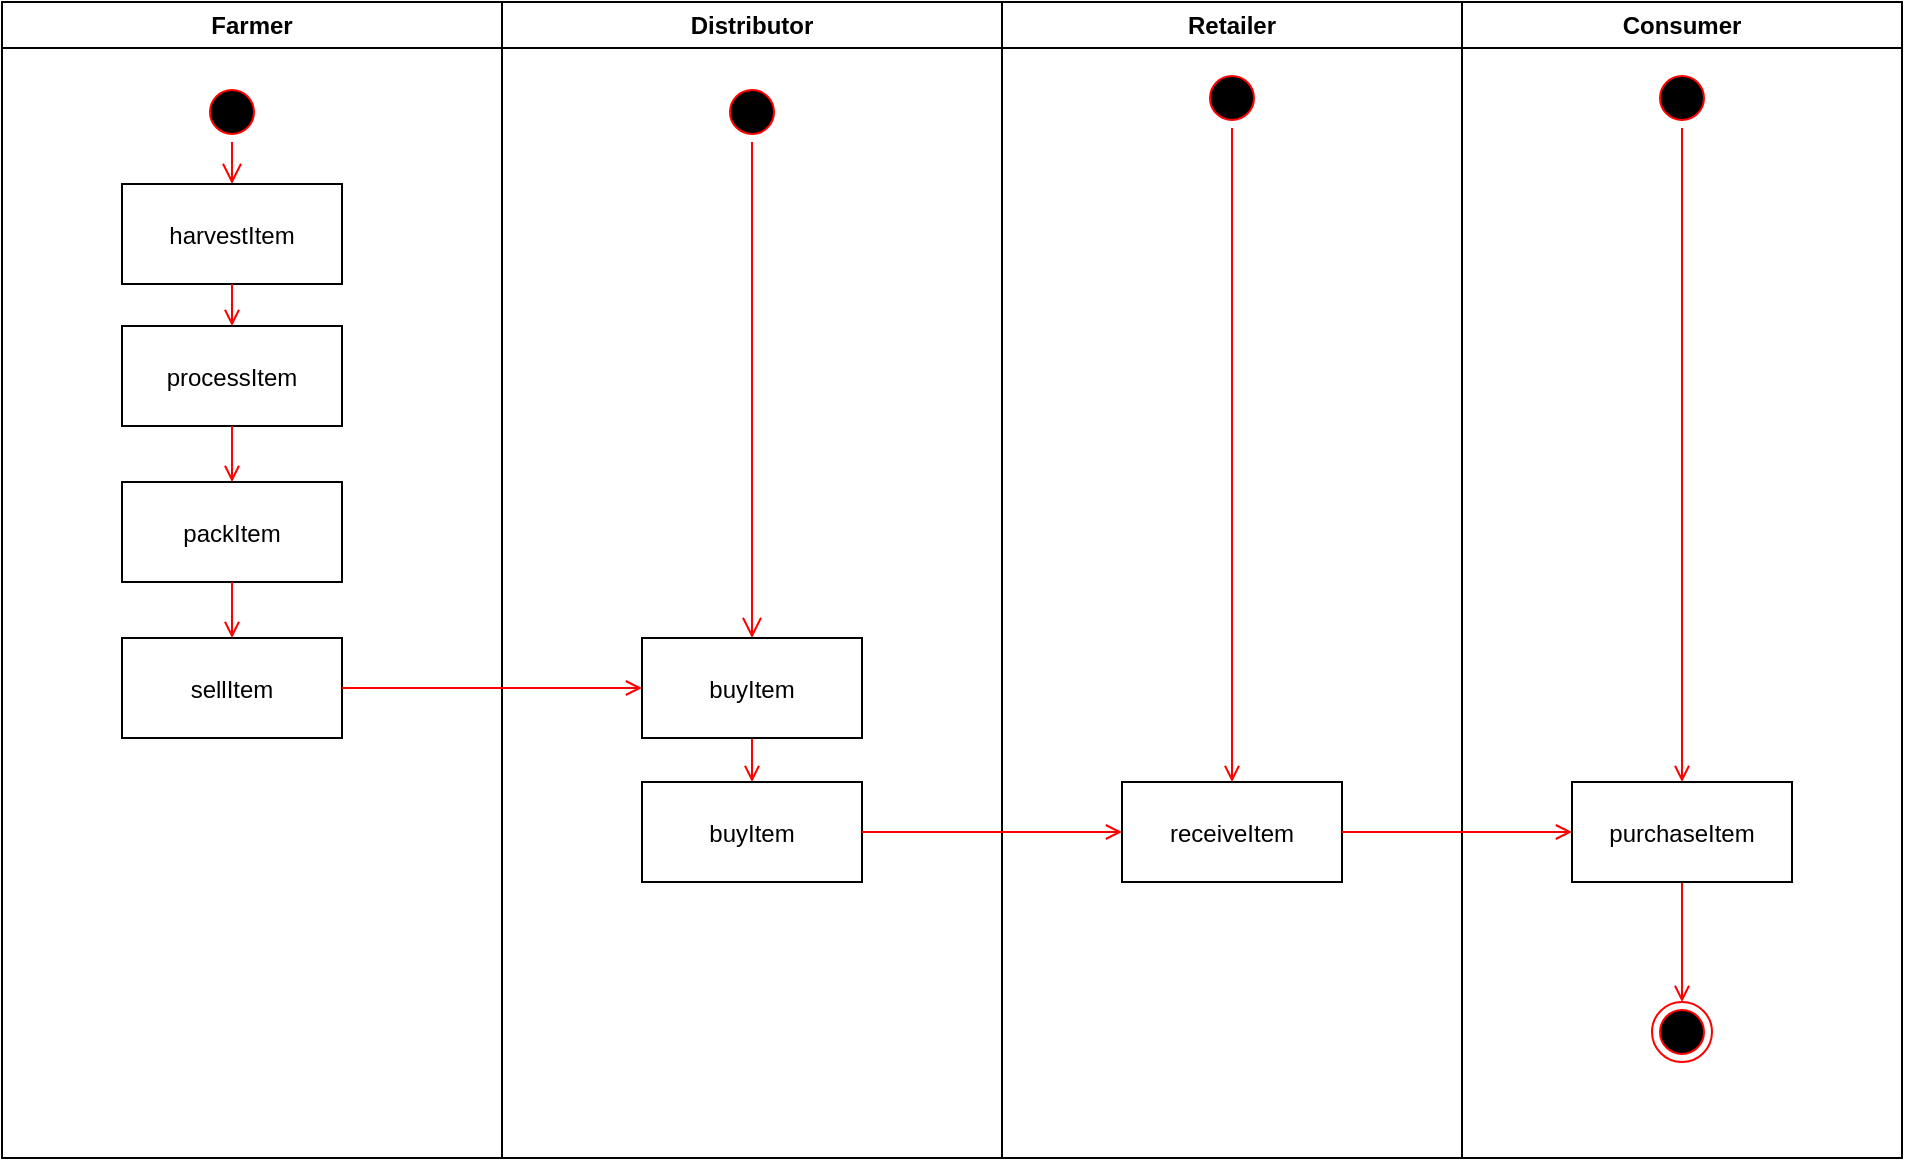 <mxfile version="12.1.0" type="device" pages="1"><diagram name="Page-1" id="e7e014a7-5840-1c2e-5031-d8a46d1fe8dd"><mxGraphModel dx="1408" dy="755" grid="1" gridSize="10" guides="1" tooltips="1" connect="1" arrows="1" fold="1" page="1" pageScale="1" pageWidth="1169" pageHeight="826" background="#ffffff" math="0" shadow="0"><root><mxCell id="0"/><mxCell id="1" parent="0"/><mxCell id="2" value="Farmer" style="swimlane;whiteSpace=wrap" parent="1" vertex="1"><mxGeometry x="50" y="120" width="250" height="578" as="geometry"/></mxCell><mxCell id="5" value="" style="ellipse;shape=startState;fillColor=#000000;strokeColor=#ff0000;" parent="2" vertex="1"><mxGeometry x="100" y="40" width="30" height="30" as="geometry"/></mxCell><mxCell id="6" value="" style="edgeStyle=elbowEdgeStyle;elbow=horizontal;verticalAlign=bottom;endArrow=open;endSize=8;strokeColor=#FF0000;endFill=1;rounded=0;exitX=0.5;exitY=1;exitDx=0;exitDy=0;" parent="2" source="5" target="7" edge="1"><mxGeometry x="100" y="40" as="geometry"><mxPoint x="115" y="110" as="targetPoint"/></mxGeometry></mxCell><mxCell id="7" value="harvestItem" style="" parent="2" vertex="1"><mxGeometry x="60" y="91" width="110" height="50" as="geometry"/></mxCell><mxCell id="8" value="processItem" style="" parent="2" vertex="1"><mxGeometry x="60" y="162" width="110" height="50" as="geometry"/></mxCell><mxCell id="9" value="" style="endArrow=open;strokeColor=#FF0000;endFill=1;rounded=0" parent="2" source="7" target="8" edge="1"><mxGeometry relative="1" as="geometry"/></mxCell><mxCell id="10" value="packItem" style="" parent="2" vertex="1"><mxGeometry x="60" y="240" width="110" height="50" as="geometry"/></mxCell><mxCell id="11" value="" style="endArrow=open;strokeColor=#FF0000;endFill=1;rounded=0" parent="2" source="8" target="10" edge="1"><mxGeometry relative="1" as="geometry"/></mxCell><mxCell id="3zBqJ-w6Ar4PkU-ZUd9L-61" value="sellItem" style="" vertex="1" parent="2"><mxGeometry x="60" y="318" width="110" height="50" as="geometry"/></mxCell><mxCell id="3zBqJ-w6Ar4PkU-ZUd9L-60" style="edgeStyle=orthogonalEdgeStyle;rounded=0;orthogonalLoop=1;jettySize=auto;html=1;strokeColor=#FF0000;endArrow=open;endFill=0;" edge="1" parent="2" source="10" target="3zBqJ-w6Ar4PkU-ZUd9L-61"><mxGeometry relative="1" as="geometry"><mxPoint x="115" y="402" as="targetPoint"/></mxGeometry></mxCell><mxCell id="3" value="Distributor" style="swimlane;whiteSpace=wrap" parent="1" vertex="1"><mxGeometry x="300" y="120" width="250" height="578" as="geometry"/></mxCell><mxCell id="13" value="" style="ellipse;shape=startState;fillColor=#000000;strokeColor=#ff0000;" parent="3" vertex="1"><mxGeometry x="110" y="40" width="30" height="30" as="geometry"/></mxCell><mxCell id="14" value="" style="elbow=horizontal;verticalAlign=bottom;endArrow=open;endSize=8;strokeColor=#FF0000;endFill=1;rounded=0;edgeStyle=orthogonalEdgeStyle;" parent="3" source="13" target="18" edge="1"><mxGeometry x="40" y="20" as="geometry"><mxPoint x="75" y="110" as="targetPoint"/><Array as="points"><mxPoint x="125" y="260"/><mxPoint x="125" y="260"/></Array></mxGeometry></mxCell><mxCell id="3zBqJ-w6Ar4PkU-ZUd9L-69" style="edgeStyle=orthogonalEdgeStyle;rounded=0;orthogonalLoop=1;jettySize=auto;html=1;exitX=0.5;exitY=1;exitDx=0;exitDy=0;entryX=0.5;entryY=0;entryDx=0;entryDy=0;endArrow=open;endFill=0;strokeColor=#FF0000;" edge="1" parent="3" source="18" target="3zBqJ-w6Ar4PkU-ZUd9L-68"><mxGeometry relative="1" as="geometry"/></mxCell><mxCell id="18" value="buyItem" style="" parent="3" vertex="1"><mxGeometry x="70" y="318" width="110" height="50" as="geometry"/></mxCell><mxCell id="3zBqJ-w6Ar4PkU-ZUd9L-68" value="buyItem" style="" vertex="1" parent="3"><mxGeometry x="70" y="390" width="110" height="50" as="geometry"/></mxCell><mxCell id="4" value="Retailer" style="swimlane;whiteSpace=wrap" parent="1" vertex="1"><mxGeometry x="550" y="120" width="230" height="578" as="geometry"/></mxCell><mxCell id="3zBqJ-w6Ar4PkU-ZUd9L-73" value="receiveItem" style="" vertex="1" parent="4"><mxGeometry x="60" y="390" width="110" height="50" as="geometry"/></mxCell><mxCell id="3zBqJ-w6Ar4PkU-ZUd9L-79" style="edgeStyle=orthogonalEdgeStyle;rounded=0;orthogonalLoop=1;jettySize=auto;html=1;entryX=0.5;entryY=0;entryDx=0;entryDy=0;endArrow=open;endFill=0;strokeColor=#FF0000;" edge="1" parent="4" source="3zBqJ-w6Ar4PkU-ZUd9L-75" target="3zBqJ-w6Ar4PkU-ZUd9L-73"><mxGeometry relative="1" as="geometry"/></mxCell><mxCell id="3zBqJ-w6Ar4PkU-ZUd9L-75" value="" style="ellipse;shape=startState;fillColor=#000000;strokeColor=#ff0000;" vertex="1" parent="4"><mxGeometry x="100" y="33" width="30" height="30" as="geometry"/></mxCell><mxCell id="20" value="" style="endArrow=open;strokeColor=#FF0000;endFill=1;rounded=0;exitX=1;exitY=0.5;exitDx=0;exitDy=0;" parent="1" source="3zBqJ-w6Ar4PkU-ZUd9L-61" target="18" edge="1"><mxGeometry relative="1" as="geometry"/></mxCell><mxCell id="3zBqJ-w6Ar4PkU-ZUd9L-41" value="Consumer" style="swimlane;whiteSpace=wrap;startSize=23;" vertex="1" parent="1"><mxGeometry x="780" y="120" width="220" height="578" as="geometry"/></mxCell><mxCell id="3zBqJ-w6Ar4PkU-ZUd9L-91" style="edgeStyle=orthogonalEdgeStyle;rounded=0;orthogonalLoop=1;jettySize=auto;html=1;exitX=0.5;exitY=1;exitDx=0;exitDy=0;entryX=0.5;entryY=0;entryDx=0;entryDy=0;endArrow=open;endFill=0;strokeColor=#FF0000;" edge="1" parent="3zBqJ-w6Ar4PkU-ZUd9L-41" source="3zBqJ-w6Ar4PkU-ZUd9L-42" target="3zBqJ-w6Ar4PkU-ZUd9L-88"><mxGeometry relative="1" as="geometry"/></mxCell><mxCell id="3zBqJ-w6Ar4PkU-ZUd9L-42" value="" style="ellipse;shape=startState;fillColor=#000000;strokeColor=#ff0000;" vertex="1" parent="3zBqJ-w6Ar4PkU-ZUd9L-41"><mxGeometry x="95" y="33" width="30" height="30" as="geometry"/></mxCell><mxCell id="3zBqJ-w6Ar4PkU-ZUd9L-90" style="edgeStyle=orthogonalEdgeStyle;rounded=0;orthogonalLoop=1;jettySize=auto;html=1;entryX=0.5;entryY=0;entryDx=0;entryDy=0;endArrow=open;endFill=0;strokeColor=#FF0000;" edge="1" parent="3zBqJ-w6Ar4PkU-ZUd9L-41" source="3zBqJ-w6Ar4PkU-ZUd9L-88" target="38"><mxGeometry relative="1" as="geometry"/></mxCell><mxCell id="3zBqJ-w6Ar4PkU-ZUd9L-88" value="purchaseItem" style="" vertex="1" parent="3zBqJ-w6Ar4PkU-ZUd9L-41"><mxGeometry x="55" y="390" width="110" height="50" as="geometry"/></mxCell><mxCell id="38" value="" style="ellipse;shape=endState;fillColor=#000000;strokeColor=#ff0000" parent="3zBqJ-w6Ar4PkU-ZUd9L-41" vertex="1"><mxGeometry x="95" y="500" width="30" height="30" as="geometry"/></mxCell><mxCell id="3zBqJ-w6Ar4PkU-ZUd9L-70" style="edgeStyle=orthogonalEdgeStyle;rounded=0;orthogonalLoop=1;jettySize=auto;html=1;exitX=1;exitY=0.5;exitDx=0;exitDy=0;endArrow=open;endFill=0;strokeColor=#FF0000;entryX=0;entryY=0.5;entryDx=0;entryDy=0;" edge="1" parent="1" source="3zBqJ-w6Ar4PkU-ZUd9L-68" target="3zBqJ-w6Ar4PkU-ZUd9L-73"><mxGeometry relative="1" as="geometry"><mxPoint x="600" y="535" as="targetPoint"/></mxGeometry></mxCell><mxCell id="3zBqJ-w6Ar4PkU-ZUd9L-89" style="edgeStyle=orthogonalEdgeStyle;rounded=0;orthogonalLoop=1;jettySize=auto;html=1;exitX=1;exitY=0.5;exitDx=0;exitDy=0;entryX=0;entryY=0.5;entryDx=0;entryDy=0;endArrow=open;endFill=0;strokeColor=#FF0000;" edge="1" parent="1" source="3zBqJ-w6Ar4PkU-ZUd9L-73" target="3zBqJ-w6Ar4PkU-ZUd9L-88"><mxGeometry relative="1" as="geometry"/></mxCell></root></mxGraphModel></diagram></mxfile>